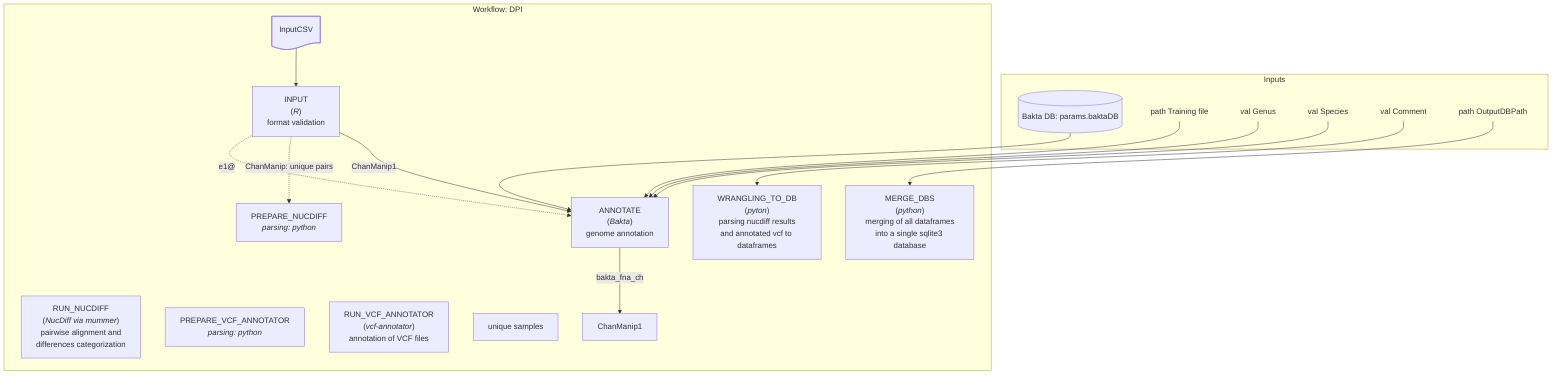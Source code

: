 graph TD
    subgraph Inputs
        direction LR
        
        BaktaDB[Bakta DB: params.baktaDB]
        Training[Prodigal Training: params.training]
        Genus[Genus: params.genus]
        Species[Species: params.species]
        Comment[Comment: params.comment]
        OutputDBPath[Output DB Path: params.sqlitedb]
    end

    subgraph "Workflow: DPI"
        direction TB
        %% Node Definitions %%
        INPUT["`INPUT
            (_R_)
            format validation`"]
        ANNOTATE["`ANNOTATE
            (_Bakta_)
            genome annotation`"]
        PREPARE_NUCDIFF["`PREPARE_NUCDIFF
            _parsing: python_`"]
        RUN_NUCDIFF["`RUN_NUCDIFF
            (_NucDiff via mummer_)
            pairwise alignment and 
            differences categorization`"]
        PREPARE_VCF_ANNOTATOR["`PREPARE_VCF_ANNOTATOR
            _parsing: python_`"]
        RUN_VCF_ANNOTATOR["`RUN_VCF_ANNOTATOR
            (_vcf-annotator_)
            annotation of VCF files`"]
        WRANGLING_TO_DB["`WRANGLING_TO_DB
            (_pyton_)
            parsing nucdiff results
            and annotated vcf to dataframes`"]
        MERGE_DBS["`MERGE_DBS
            (_python_)
            merging of all dataframes
            into a single sqlite3 database`"]

        %% Input Definitions %%
        InputCSV@{ shape: doc, label: "InputCSV"} --> INPUT
        BaktaDB@{shape: cyl, label; "path baktaDB"} --> ANNOTATE
        Training@{shape: text, label: "path Training file" } --> ANNOTATE
        Genus@{shape: text, label: "val Genus" } --> ANNOTATE
        Species@{shape: text, label: "val Species" } --> ANNOTATE
        Comment@{shape: text, label: "val Comment" } --> WRANGLING_TO_DB
        OutputDBPath@{shape: text, label: "path OutputDBPath" } --> MERGE_DBS
                
        
        %% Channels manipulations %% 
        INPUT -. e1@ .-> ANNOTATE
        e1@{shape:text, label : "unique samples"} 
        INPUT -. ChanManip: unique pairs .-> PREPARE_NUCDIFF
        INPUT -- ChanManip1 --> 
        ANNOTATE -- bakta_fna_ch --> ChanManip1

        %%ChanManip1 -- fna_pairs_ch --> PREPARE_NUCDIFF[PREPARE_NUCDIFF: Prepare inputs for NucDiff, Select longest as ref]%%

        %%PREPARE_NUCDIFF -- ref_query_ch --> RUN_NUCDIFF[RUN_NUCDIFF: Run NucDiff\\Mummer for pairwise comparison & classification of differences]%%

        %%RUN_NUCDIFF -- nucdiff_vcf_ch --> PREPARE_VCF_ANNOTATOR[PREPARE_VCF_ANNOTATOR: Prepare VCF for annotation]%%

        %%PREPARE_VCF_ANNOTATOR -- prep_vcf_ch --> ChanManip2{Prepare VCF Annotation Input: Combine PREPARE_VCF_ANNOTATOR:prep_vcf_ch & ANNOTATE:bakta_gbff_ch}%%
        %%ANNOTATE -- bakta_gbff_ch --> ChanManip2%%

        %%ChanManip2 -- vcf_annot_ch --> RUN_VCF_ANNOTATOR[RUN_VCF_ANNOTATOR: Annotate VCF files with gene info with vcf-annotator]%%

end